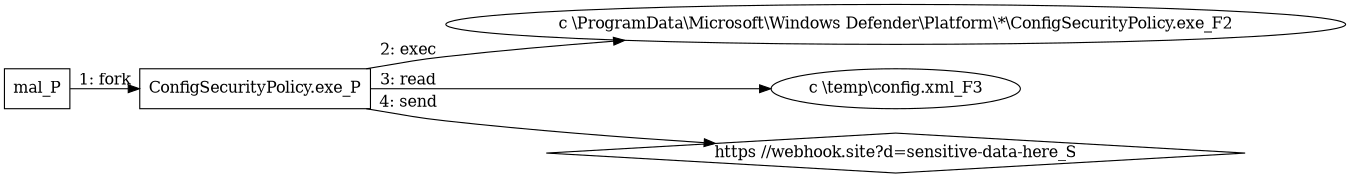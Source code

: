 digraph T1567 {
rankdir="LR"
size="9"
fixedsize="false"
splines="true"
nodesep=0.3
ranksep=0
fontsize=10
overlap="scalexy"
engine= "neato"
	"mal_P" [node_type=Process shape=box]
	"ConfigSecurityPolicy.exe_P" [node_type=Process shape=box]
	"c \\ProgramData\\Microsoft\\Windows Defender\\Platform\\*\\ConfigSecurityPolicy.exe_F2" [node_type=File shape=ellipse]
	"c \\temp\\config.xml_F3" [node_type=File shape=ellipse]
	"https //webhook.site?d=sensitive-data-here_S" [node_type=Socket shape=diamond]
	"mal_P" -> "ConfigSecurityPolicy.exe_P" [label="1: fork"]
	"ConfigSecurityPolicy.exe_P" -> "c \\ProgramData\\Microsoft\\Windows Defender\\Platform\\*\\ConfigSecurityPolicy.exe_F2" [label="2: exec"]
	"ConfigSecurityPolicy.exe_P" -> "c \\temp\\config.xml_F3" [label="3: read"]
	"ConfigSecurityPolicy.exe_P" -> "https //webhook.site?d=sensitive-data-here_S" [label="4: send"]
}
